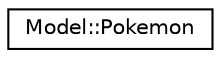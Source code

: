 digraph "Graphical Class Hierarchy"
{
 // LATEX_PDF_SIZE
  edge [fontname="Helvetica",fontsize="10",labelfontname="Helvetica",labelfontsize="10"];
  node [fontname="Helvetica",fontsize="10",shape=record];
  rankdir="LR";
  Node0 [label="Model::Pokemon",height=0.2,width=0.4,color="black", fillcolor="white", style="filled",URL="$class_model_1_1_pokemon.html",tooltip="The Pokemon class."];
}
